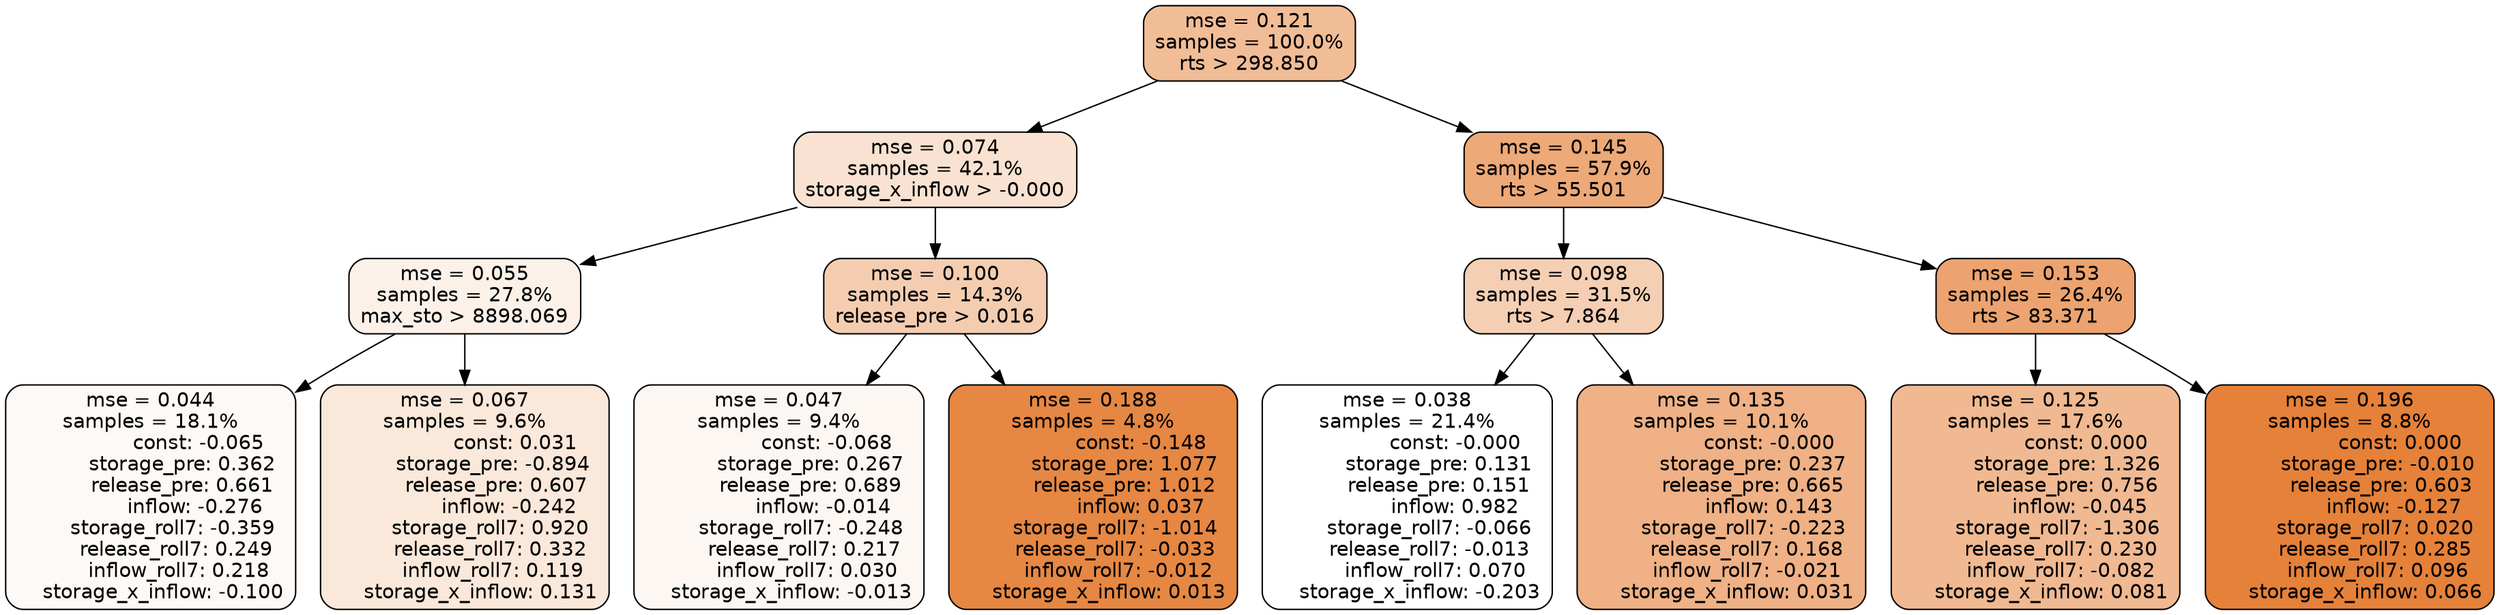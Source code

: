 digraph tree {
node [shape=rectangle, style="filled, rounded", color="black", fontname=helvetica] ;
edge [fontname=helvetica] ;
	"0" [label="mse = 0.121
samples = 100.0%
rts > 298.850", fillcolor="#f1bd97"]
	"8" [label="mse = 0.074
samples = 42.1%
storage_x_inflow > -0.000", fillcolor="#f9e2d1"]
	"1" [label="mse = 0.145
samples = 57.9%
rts > 55.501", fillcolor="#eda978"]
	"9" [label="mse = 0.055
samples = 27.8%
max_sto > 8898.069", fillcolor="#fcf1e9"]
	"12" [label="mse = 0.100
samples = 14.3%
release_pre > 0.016", fillcolor="#f4cdb1"]
	"2" [label="mse = 0.098
samples = 31.5%
rts > 7.864", fillcolor="#f5cfb3"]
	"5" [label="mse = 0.153
samples = 26.4%
rts > 83.371", fillcolor="#eca36f"]
	"10" [label="mse = 0.044
samples = 18.1%
               const: -0.065
          storage_pre: 0.362
          release_pre: 0.661
              inflow: -0.276
       storage_roll7: -0.359
        release_roll7: 0.249
         inflow_roll7: 0.218
    storage_x_inflow: -0.100", fillcolor="#fdf9f6"]
	"11" [label="mse = 0.067
samples = 9.6%
                const: 0.031
         storage_pre: -0.894
          release_pre: 0.607
              inflow: -0.242
        storage_roll7: 0.920
        release_roll7: 0.332
         inflow_roll7: 0.119
     storage_x_inflow: 0.131", fillcolor="#fae8da"]
	"13" [label="mse = 0.047
samples = 9.4%
               const: -0.068
          storage_pre: 0.267
          release_pre: 0.689
              inflow: -0.014
       storage_roll7: -0.248
        release_roll7: 0.217
         inflow_roll7: 0.030
    storage_x_inflow: -0.013", fillcolor="#fdf7f3"]
	"14" [label="mse = 0.188
samples = 4.8%
               const: -0.148
          storage_pre: 1.077
          release_pre: 1.012
               inflow: 0.037
       storage_roll7: -1.014
       release_roll7: -0.033
        inflow_roll7: -0.012
     storage_x_inflow: 0.013", fillcolor="#e68743"]
	"3" [label="mse = 0.038
samples = 21.4%
               const: -0.000
          storage_pre: 0.131
          release_pre: 0.151
               inflow: 0.982
       storage_roll7: -0.066
       release_roll7: -0.013
         inflow_roll7: 0.070
    storage_x_inflow: -0.203", fillcolor="#ffffff"]
	"4" [label="mse = 0.135
samples = 10.1%
               const: -0.000
          storage_pre: 0.237
          release_pre: 0.665
               inflow: 0.143
       storage_roll7: -0.223
        release_roll7: 0.168
        inflow_roll7: -0.021
     storage_x_inflow: 0.031", fillcolor="#efb185"]
	"7" [label="mse = 0.125
samples = 17.6%
                const: 0.000
          storage_pre: 1.326
          release_pre: 0.756
              inflow: -0.045
       storage_roll7: -1.306
        release_roll7: 0.230
        inflow_roll7: -0.082
     storage_x_inflow: 0.081", fillcolor="#f0b992"]
	"6" [label="mse = 0.196
samples = 8.8%
                const: 0.000
         storage_pre: -0.010
          release_pre: 0.603
              inflow: -0.127
        storage_roll7: 0.020
        release_roll7: 0.285
         inflow_roll7: 0.096
     storage_x_inflow: 0.066", fillcolor="#e58139"]

	"0" -> "1"
	"0" -> "8"
	"8" -> "9"
	"8" -> "12"
	"1" -> "2"
	"1" -> "5"
	"9" -> "10"
	"9" -> "11"
	"12" -> "13"
	"12" -> "14"
	"2" -> "3"
	"2" -> "4"
	"5" -> "6"
	"5" -> "7"
}